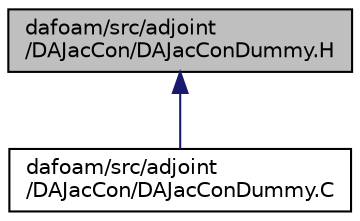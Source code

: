 digraph "dafoam/src/adjoint/DAJacCon/DAJacConDummy.H"
{
  bgcolor="transparent";
  edge [fontname="Helvetica",fontsize="10",labelfontname="Helvetica",labelfontsize="10"];
  node [fontname="Helvetica",fontsize="10",shape=record];
  Node37 [label="dafoam/src/adjoint\l/DAJacCon/DAJacConDummy.H",height=0.2,width=0.4,color="black", fillcolor="grey75", style="filled", fontcolor="black"];
  Node37 -> Node38 [dir="back",color="midnightblue",fontsize="10",style="solid",fontname="Helvetica"];
  Node38 [label="dafoam/src/adjoint\l/DAJacCon/DAJacConDummy.C",height=0.2,width=0.4,color="black",URL="$DAJacConDummy_8C.html"];
}
